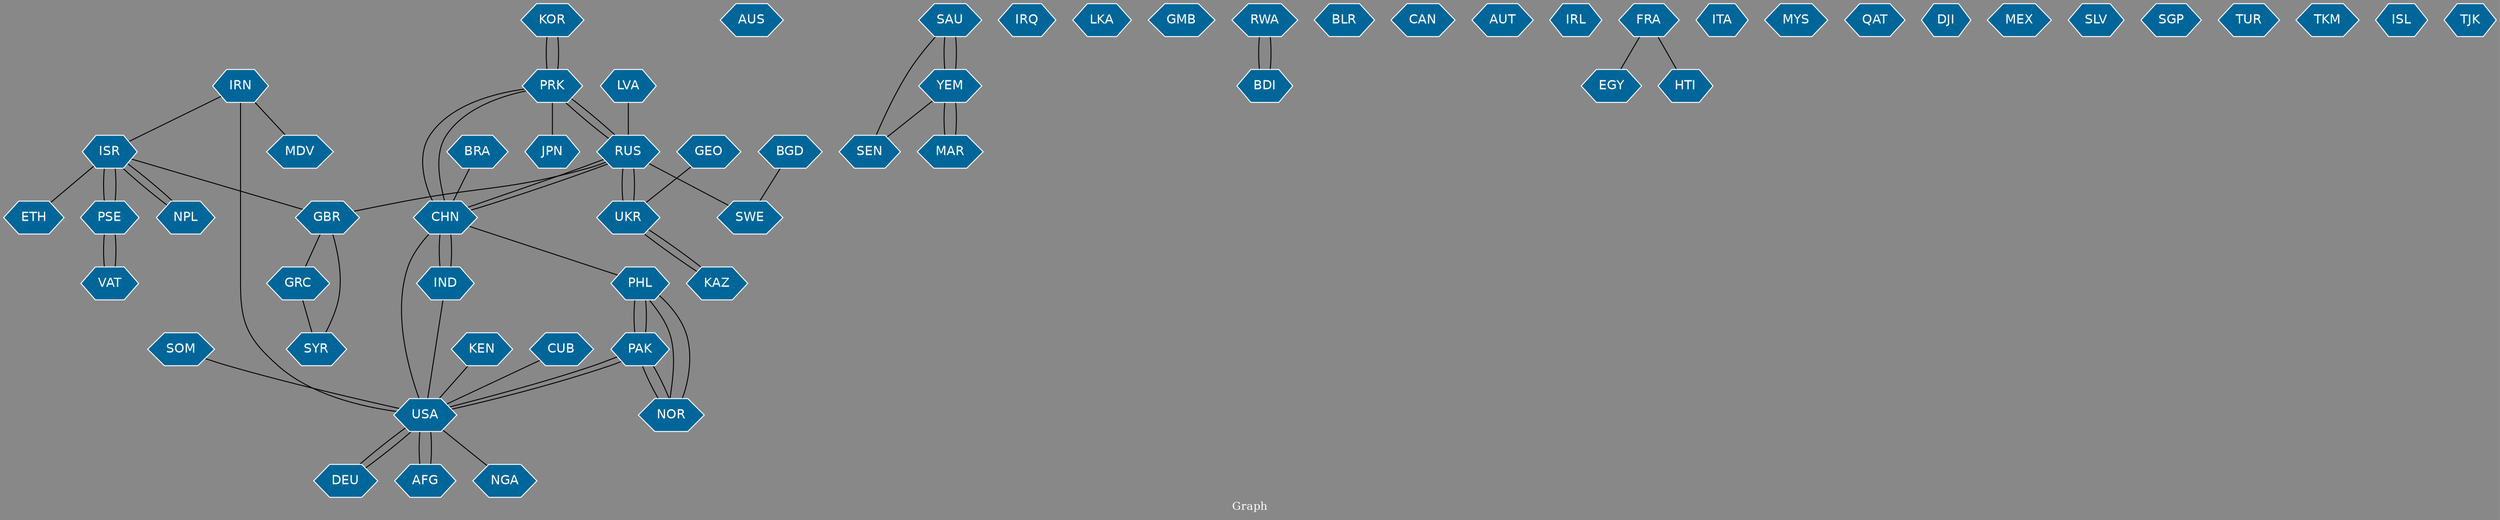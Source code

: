 // Countries together in item graph
graph {
	graph [bgcolor="#888888" fontcolor=white fontsize=12 label="Graph" outputorder=edgesfirst overlap=prism]
	node [color=white fillcolor="#006699" fontcolor=white fontname=Helvetica shape=hexagon style=filled]
	edge [arrowhead=open color=black fontcolor=white fontname=Courier fontsize=12]
		KOR [label=KOR]
		AUS [label=AUS]
		KEN [label=KEN]
		SAU [label=SAU]
		RUS [label=RUS]
		IRQ [label=IRQ]
		IND [label=IND]
		USA [label=USA]
		LKA [label=LKA]
		NPL [label=NPL]
		PAK [label=PAK]
		GMB [label=GMB]
		RWA [label=RWA]
		BDI [label=BDI]
		CHN [label=CHN]
		ISR [label=ISR]
		PSE [label=PSE]
		IRN [label=IRN]
		PRK [label=PRK]
		BLR [label=BLR]
		CAN [label=CAN]
		BRA [label=BRA]
		GBR [label=GBR]
		KAZ [label=KAZ]
		AUT [label=AUT]
		IRL [label=IRL]
		FRA [label=FRA]
		ITA [label=ITA]
		YEM [label=YEM]
		MYS [label=MYS]
		DEU [label=DEU]
		CUB [label=CUB]
		QAT [label=QAT]
		SYR [label=SYR]
		BGD [label=BGD]
		SWE [label=SWE]
		VAT [label=VAT]
		AFG [label=AFG]
		UKR [label=UKR]
		MDV [label=MDV]
		EGY [label=EGY]
		SEN [label=SEN]
		SOM [label=SOM]
		DJI [label=DJI]
		NOR [label=NOR]
		PHL [label=PHL]
		JPN [label=JPN]
		MEX [label=MEX]
		SLV [label=SLV]
		MAR [label=MAR]
		SGP [label=SGP]
		LVA [label=LVA]
		NGA [label=NGA]
		TUR [label=TUR]
		TKM [label=TKM]
		ISL [label=ISL]
		ETH [label=ETH]
		TJK [label=TJK]
		HTI [label=HTI]
		GRC [label=GRC]
		GEO [label=GEO]
			NOR -- PAK [weight=4]
			ISR -- ETH [weight=1]
			RWA -- BDI [weight=2]
			ISR -- PSE [weight=5]
			USA -- AFG [weight=2]
			UKR -- RUS [weight=2]
			PSE -- ISR [weight=5]
			PAK -- USA [weight=1]
			GEO -- UKR [weight=1]
			PAK -- PHL [weight=2]
			BGD -- SWE [weight=1]
			PAK -- NOR [weight=1]
			SAU -- YEM [weight=6]
			IRN -- MDV [weight=1]
			SAU -- SEN [weight=1]
			LVA -- RUS [weight=1]
			KOR -- PRK [weight=1]
			IND -- USA [weight=2]
			GRC -- SYR [weight=1]
			CHN -- IND [weight=1]
			PHL -- NOR [weight=3]
			NPL -- ISR [weight=1]
			YEM -- MAR [weight=1]
			UKR -- KAZ [weight=1]
			RUS -- CHN [weight=1]
			FRA -- HTI [weight=1]
			NOR -- PHL [weight=2]
			PSE -- VAT [weight=3]
			AFG -- USA [weight=2]
			VAT -- PSE [weight=6]
			ISR -- GBR [weight=1]
			CHN -- RUS [weight=1]
			FRA -- EGY [weight=1]
			CHN -- PHL [weight=2]
			SOM -- USA [weight=2]
			DEU -- USA [weight=1]
			IND -- CHN [weight=4]
			IRN -- ISR [weight=1]
			YEM -- SEN [weight=1]
			RUS -- GBR [weight=1]
			CHN -- PRK [weight=1]
			CUB -- USA [weight=1]
			BDI -- RWA [weight=1]
			USA -- NGA [weight=1]
			USA -- CHN [weight=2]
			PRK -- KOR [weight=2]
			IRN -- USA [weight=1]
			KAZ -- UKR [weight=1]
			ISR -- NPL [weight=1]
			RUS -- UKR [weight=2]
			PRK -- CHN [weight=1]
			MAR -- YEM [weight=2]
			PRK -- RUS [weight=2]
			BRA -- CHN [weight=1]
			PRK -- JPN [weight=2]
			RUS -- SWE [weight=1]
			GBR -- GRC [weight=1]
			KEN -- USA [weight=1]
			USA -- DEU [weight=2]
			PHL -- PAK [weight=3]
			USA -- PAK [weight=1]
			RUS -- PRK [weight=1]
			GBR -- SYR [weight=1]
			YEM -- SAU [weight=2]
}
